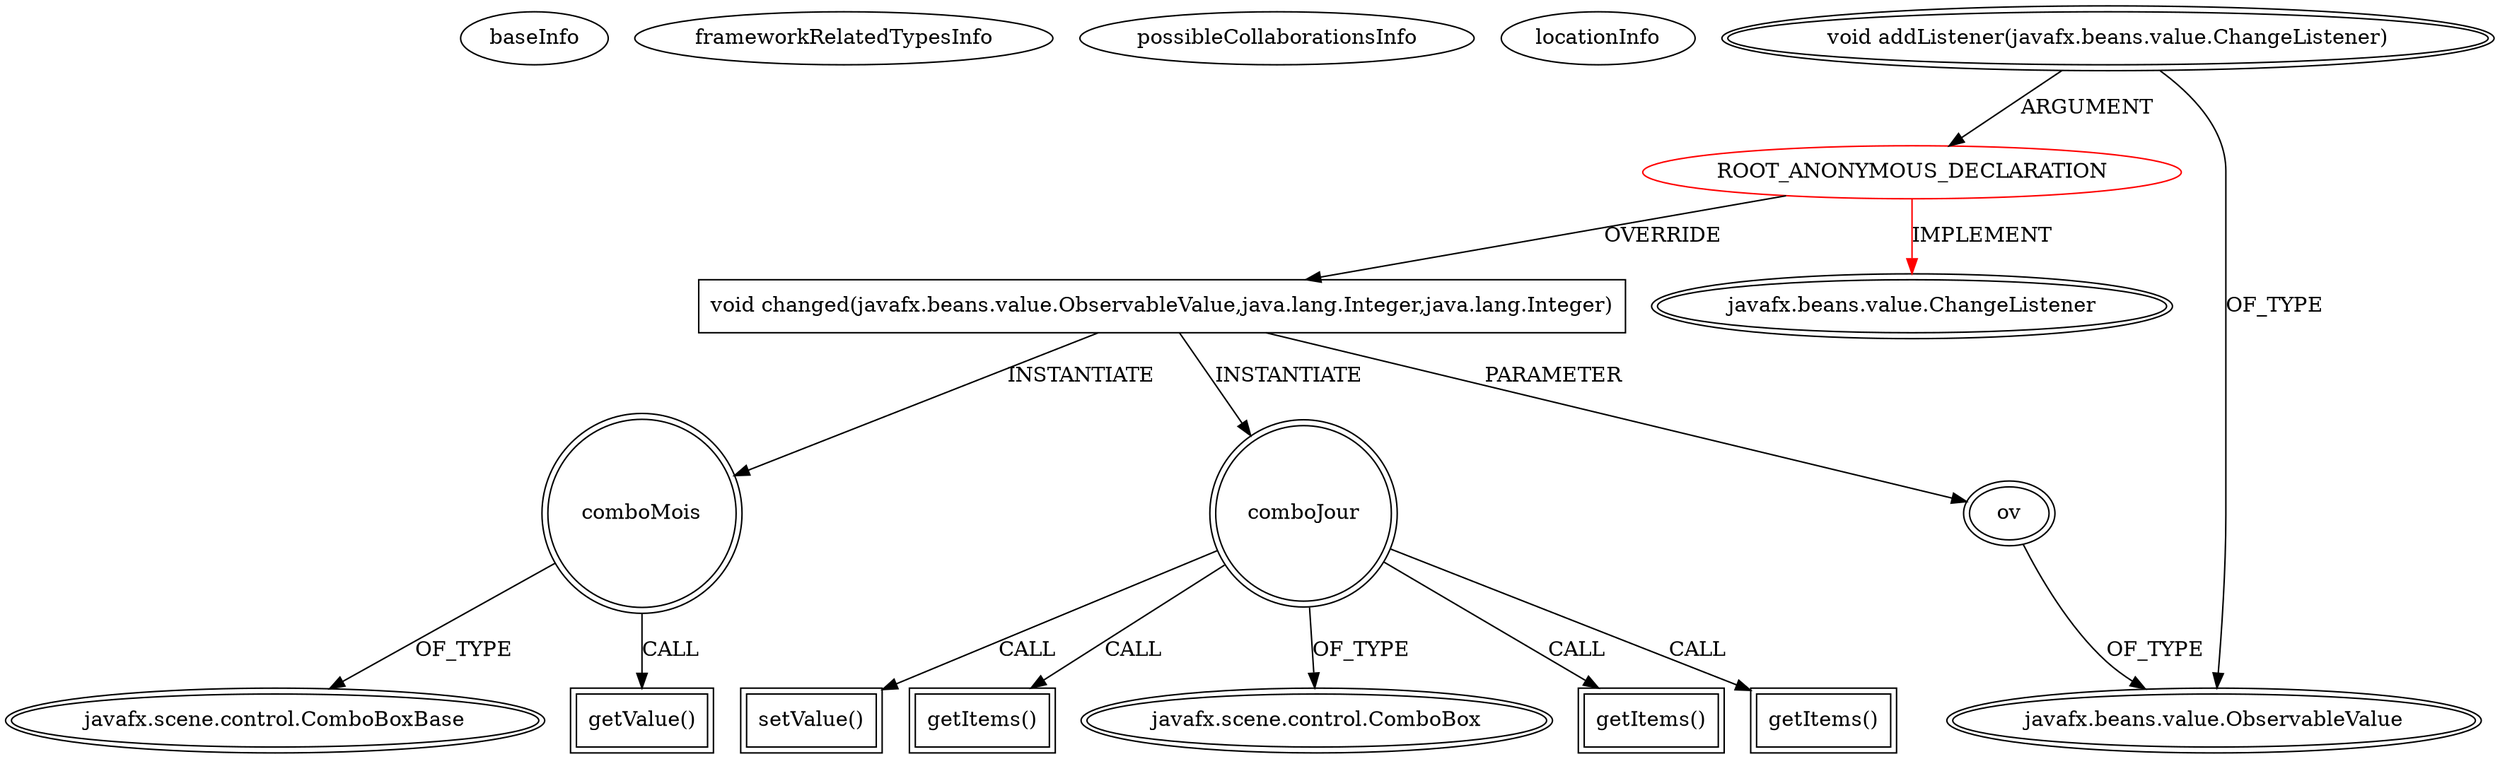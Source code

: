 digraph {
baseInfo[graphId=2069,category="extension_graph",isAnonymous=true,possibleRelation=false]
frameworkRelatedTypesInfo[0="javafx.beans.value.ChangeListener"]
possibleCollaborationsInfo[]
locationInfo[projectName="bianconejo-CEFX",filePath="/bianconejo-CEFX/CEFX-master/src/cefx/CEOptionsController.java",contextSignature="void InitializeComboDate()",graphId="2069"]
0[label="ROOT_ANONYMOUS_DECLARATION",vertexType="ROOT_ANONYMOUS_DECLARATION",isFrameworkType=false,color=red]
1[label="javafx.beans.value.ChangeListener",vertexType="FRAMEWORK_INTERFACE_TYPE",isFrameworkType=true,peripheries=2]
2[label="void addListener(javafx.beans.value.ChangeListener)",vertexType="OUTSIDE_CALL",isFrameworkType=true,peripheries=2]
3[label="javafx.beans.value.ObservableValue",vertexType="FRAMEWORK_INTERFACE_TYPE",isFrameworkType=true,peripheries=2]
4[label="void changed(javafx.beans.value.ObservableValue,java.lang.Integer,java.lang.Integer)",vertexType="OVERRIDING_METHOD_DECLARATION",isFrameworkType=false,shape=box]
5[label="ov",vertexType="PARAMETER_DECLARATION",isFrameworkType=true,peripheries=2]
7[label="comboMois",vertexType="VARIABLE_EXPRESION",isFrameworkType=true,peripheries=2,shape=circle]
9[label="javafx.scene.control.ComboBoxBase",vertexType="FRAMEWORK_CLASS_TYPE",isFrameworkType=true,peripheries=2]
8[label="getValue()",vertexType="INSIDE_CALL",isFrameworkType=true,peripheries=2,shape=box]
10[label="comboJour",vertexType="VARIABLE_EXPRESION",isFrameworkType=true,peripheries=2,shape=circle]
12[label="javafx.scene.control.ComboBox",vertexType="FRAMEWORK_CLASS_TYPE",isFrameworkType=true,peripheries=2]
11[label="getItems()",vertexType="INSIDE_CALL",isFrameworkType=true,peripheries=2,shape=box]
14[label="getItems()",vertexType="INSIDE_CALL",isFrameworkType=true,peripheries=2,shape=box]
16[label="setValue()",vertexType="INSIDE_CALL",isFrameworkType=true,peripheries=2,shape=box]
18[label="getItems()",vertexType="INSIDE_CALL",isFrameworkType=true,peripheries=2,shape=box]
0->1[label="IMPLEMENT",color=red]
2->0[label="ARGUMENT"]
2->3[label="OF_TYPE"]
0->4[label="OVERRIDE"]
5->3[label="OF_TYPE"]
4->5[label="PARAMETER"]
4->7[label="INSTANTIATE"]
7->9[label="OF_TYPE"]
7->8[label="CALL"]
4->10[label="INSTANTIATE"]
10->12[label="OF_TYPE"]
10->11[label="CALL"]
10->14[label="CALL"]
10->16[label="CALL"]
10->18[label="CALL"]
}
